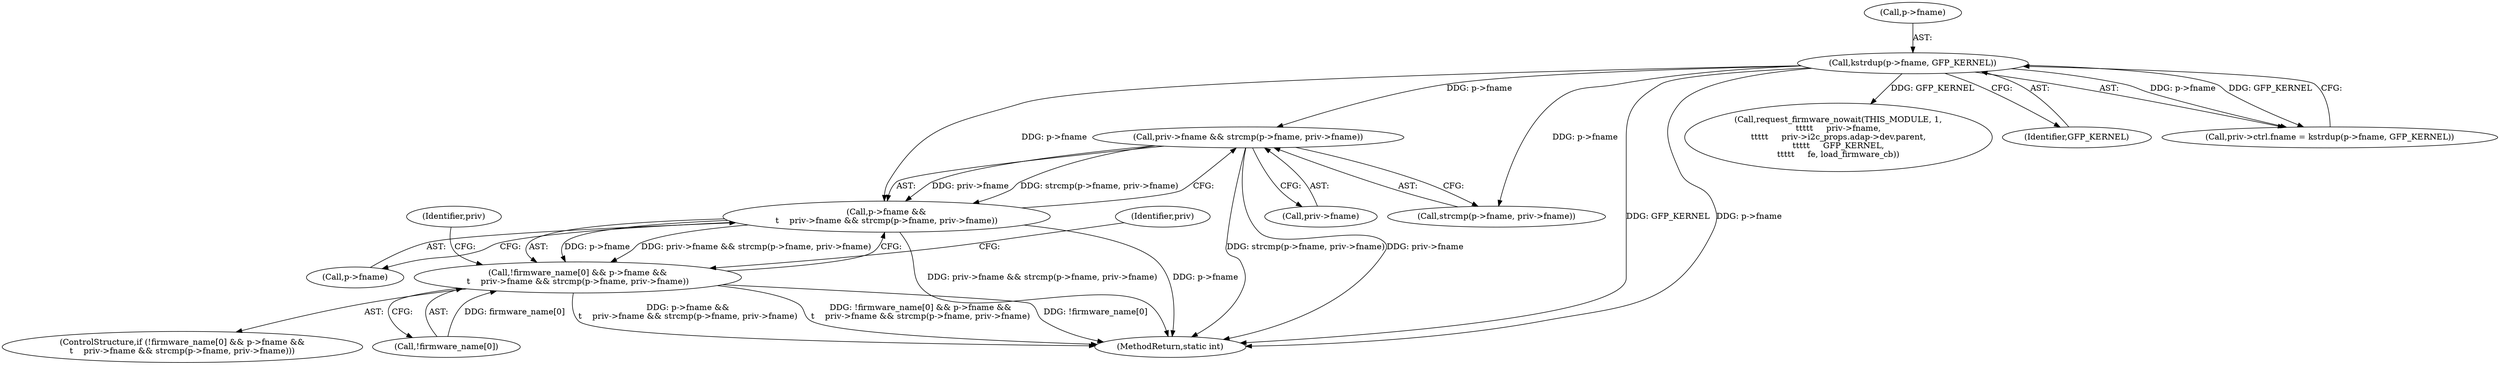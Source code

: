 digraph "0_linux_8dfbcc4351a0b6d2f2d77f367552f48ffefafe18@API" {
"1000182" [label="(Call,priv->fname && strcmp(p->fname, priv->fname))"];
"1000155" [label="(Call,kstrdup(p->fname, GFP_KERNEL))"];
"1000178" [label="(Call,p->fname &&\n\t    priv->fname && strcmp(p->fname, priv->fname))"];
"1000173" [label="(Call,!firmware_name[0] && p->fname &&\n\t    priv->fname && strcmp(p->fname, priv->fname))"];
"1000285" [label="(MethodReturn,static int)"];
"1000173" [label="(Call,!firmware_name[0] && p->fname &&\n\t    priv->fname && strcmp(p->fname, priv->fname))"];
"1000172" [label="(ControlStructure,if (!firmware_name[0] && p->fname &&\n\t    priv->fname && strcmp(p->fname, priv->fname)))"];
"1000183" [label="(Call,priv->fname)"];
"1000179" [label="(Call,p->fname)"];
"1000186" [label="(Call,strcmp(p->fname, priv->fname))"];
"1000178" [label="(Call,p->fname &&\n\t    priv->fname && strcmp(p->fname, priv->fname))"];
"1000155" [label="(Call,kstrdup(p->fname, GFP_KERNEL))"];
"1000156" [label="(Call,p->fname)"];
"1000194" [label="(Identifier,priv)"];
"1000174" [label="(Call,!firmware_name[0])"];
"1000239" [label="(Call,request_firmware_nowait(THIS_MODULE, 1,\n\t\t\t\t\t     priv->fname,\n\t\t\t\t\t     priv->i2c_props.adap->dev.parent,\n\t\t\t\t\t     GFP_KERNEL,\n\t\t\t\t\t     fe, load_firmware_cb))"];
"1000199" [label="(Identifier,priv)"];
"1000159" [label="(Identifier,GFP_KERNEL)"];
"1000149" [label="(Call,priv->ctrl.fname = kstrdup(p->fname, GFP_KERNEL))"];
"1000182" [label="(Call,priv->fname && strcmp(p->fname, priv->fname))"];
"1000182" -> "1000178"  [label="AST: "];
"1000182" -> "1000183"  [label="CFG: "];
"1000182" -> "1000186"  [label="CFG: "];
"1000183" -> "1000182"  [label="AST: "];
"1000186" -> "1000182"  [label="AST: "];
"1000178" -> "1000182"  [label="CFG: "];
"1000182" -> "1000285"  [label="DDG: strcmp(p->fname, priv->fname)"];
"1000182" -> "1000285"  [label="DDG: priv->fname"];
"1000182" -> "1000178"  [label="DDG: priv->fname"];
"1000182" -> "1000178"  [label="DDG: strcmp(p->fname, priv->fname)"];
"1000155" -> "1000182"  [label="DDG: p->fname"];
"1000155" -> "1000149"  [label="AST: "];
"1000155" -> "1000159"  [label="CFG: "];
"1000156" -> "1000155"  [label="AST: "];
"1000159" -> "1000155"  [label="AST: "];
"1000149" -> "1000155"  [label="CFG: "];
"1000155" -> "1000285"  [label="DDG: GFP_KERNEL"];
"1000155" -> "1000285"  [label="DDG: p->fname"];
"1000155" -> "1000149"  [label="DDG: p->fname"];
"1000155" -> "1000149"  [label="DDG: GFP_KERNEL"];
"1000155" -> "1000178"  [label="DDG: p->fname"];
"1000155" -> "1000186"  [label="DDG: p->fname"];
"1000155" -> "1000239"  [label="DDG: GFP_KERNEL"];
"1000178" -> "1000173"  [label="AST: "];
"1000178" -> "1000179"  [label="CFG: "];
"1000179" -> "1000178"  [label="AST: "];
"1000173" -> "1000178"  [label="CFG: "];
"1000178" -> "1000285"  [label="DDG: priv->fname && strcmp(p->fname, priv->fname)"];
"1000178" -> "1000285"  [label="DDG: p->fname"];
"1000178" -> "1000173"  [label="DDG: p->fname"];
"1000178" -> "1000173"  [label="DDG: priv->fname && strcmp(p->fname, priv->fname)"];
"1000173" -> "1000172"  [label="AST: "];
"1000173" -> "1000174"  [label="CFG: "];
"1000174" -> "1000173"  [label="AST: "];
"1000194" -> "1000173"  [label="CFG: "];
"1000199" -> "1000173"  [label="CFG: "];
"1000173" -> "1000285"  [label="DDG: p->fname &&\n\t    priv->fname && strcmp(p->fname, priv->fname)"];
"1000173" -> "1000285"  [label="DDG: !firmware_name[0] && p->fname &&\n\t    priv->fname && strcmp(p->fname, priv->fname)"];
"1000173" -> "1000285"  [label="DDG: !firmware_name[0]"];
"1000174" -> "1000173"  [label="DDG: firmware_name[0]"];
}
